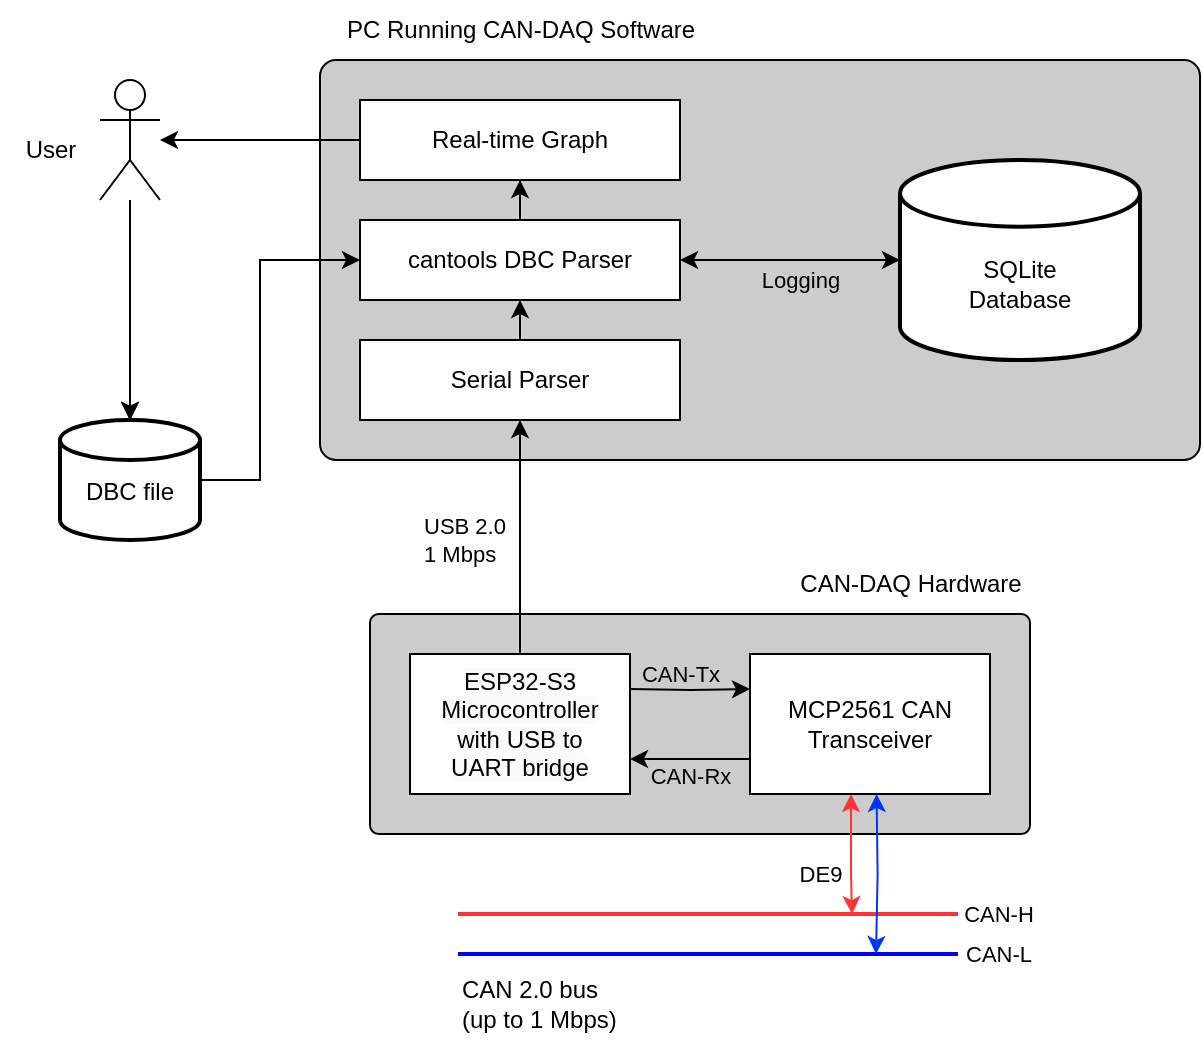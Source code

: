 <mxfile version="26.2.8">
  <diagram name="Page-1" id="0Vtb8lLMudQhmXc0Z6xO">
    <mxGraphModel dx="1044" dy="574" grid="1" gridSize="10" guides="1" tooltips="1" connect="1" arrows="1" fold="1" page="1" pageScale="1" pageWidth="827" pageHeight="1169" math="0" shadow="0">
      <root>
        <mxCell id="0" />
        <mxCell id="1" parent="0" />
        <mxCell id="tZUZp1OLZZN5CD4Irgr8-14" value="" style="rounded=1;whiteSpace=wrap;html=1;arcSize=4;fillColor=#CCCCCC;" parent="1" vertex="1">
          <mxGeometry x="270" y="330" width="440" height="200" as="geometry" />
        </mxCell>
        <mxCell id="tZUZp1OLZZN5CD4Irgr8-1" value="" style="rounded=1;whiteSpace=wrap;html=1;arcSize=4;fillColor=#CCCCCC;" parent="1" vertex="1">
          <mxGeometry x="295" y="607" width="330" height="110" as="geometry" />
        </mxCell>
        <mxCell id="tZUZp1OLZZN5CD4Irgr8-29" style="edgeStyle=orthogonalEdgeStyle;rounded=0;orthogonalLoop=1;jettySize=auto;html=1;exitX=0.25;exitY=1;exitDx=0;exitDy=0;startArrow=classic;startFill=1;strokeColor=#FF3333;" parent="1" edge="1">
          <mxGeometry relative="1" as="geometry">
            <mxPoint x="536" y="757" as="targetPoint" />
            <mxPoint x="535.5" y="697" as="sourcePoint" />
            <Array as="points">
              <mxPoint x="536" y="737" />
              <mxPoint x="536" y="737" />
            </Array>
          </mxGeometry>
        </mxCell>
        <mxCell id="tZUZp1OLZZN5CD4Irgr8-32" value="CAN-Tx" style="edgeStyle=orthogonalEdgeStyle;rounded=0;orthogonalLoop=1;jettySize=auto;html=1;exitX=1;exitY=0.25;exitDx=0;exitDy=0;entryX=0;entryY=0.25;entryDx=0;entryDy=0;labelBackgroundColor=none;" parent="1" target="tZUZp1OLZZN5CD4Irgr8-4" edge="1">
          <mxGeometry x="-0.179" y="8" relative="1" as="geometry">
            <mxPoint as="offset" />
            <mxPoint x="425" y="644.5" as="sourcePoint" />
          </mxGeometry>
        </mxCell>
        <mxCell id="tZUZp1OLZZN5CD4Irgr8-22" value="USB 2.0&lt;br&gt;1 Mbps" style="edgeStyle=orthogonalEdgeStyle;rounded=0;orthogonalLoop=1;jettySize=auto;html=1;exitX=0.5;exitY=0;exitDx=0;exitDy=0;align=left;" parent="1" source="IJEBvmcOO8WCtTdyc-s4-3" target="tZUZp1OLZZN5CD4Irgr8-16" edge="1">
          <mxGeometry x="-0.026" y="50" relative="1" as="geometry">
            <mxPoint as="offset" />
          </mxGeometry>
        </mxCell>
        <mxCell id="tZUZp1OLZZN5CD4Irgr8-33" value="CAN-Rx" style="edgeStyle=orthogonalEdgeStyle;rounded=0;orthogonalLoop=1;jettySize=auto;html=1;exitX=0;exitY=0.75;exitDx=0;exitDy=0;entryX=1;entryY=0.75;entryDx=0;entryDy=0;labelBackgroundColor=none;" parent="1" source="tZUZp1OLZZN5CD4Irgr8-4" edge="1">
          <mxGeometry y="8" relative="1" as="geometry">
            <mxPoint as="offset" />
            <mxPoint x="425" y="679.5" as="targetPoint" />
          </mxGeometry>
        </mxCell>
        <mxCell id="tZUZp1OLZZN5CD4Irgr8-4" value="MCP2561 CAN&lt;br&gt;Transceiver" style="rounded=0;whiteSpace=wrap;html=1;" parent="1" vertex="1">
          <mxGeometry x="485" y="627" width="120" height="70" as="geometry" />
        </mxCell>
        <mxCell id="tZUZp1OLZZN5CD4Irgr8-7" value="CAN-H" style="endArrow=none;html=1;rounded=0;strokeWidth=2;strokeColor=#FF3333;" parent="1" edge="1">
          <mxGeometry x="1" y="20" width="50" height="50" relative="1" as="geometry">
            <mxPoint x="339" y="757" as="sourcePoint" />
            <mxPoint x="589" y="757" as="targetPoint" />
            <mxPoint x="20" y="20" as="offset" />
          </mxGeometry>
        </mxCell>
        <mxCell id="tZUZp1OLZZN5CD4Irgr8-8" value="CAN-L" style="endArrow=none;html=1;rounded=0;strokeWidth=2;strokeColor=#0000FF;" parent="1" edge="1">
          <mxGeometry x="1" y="20" width="50" height="50" relative="1" as="geometry">
            <mxPoint x="339" y="777" as="sourcePoint" />
            <mxPoint x="589" y="777" as="targetPoint" />
            <mxPoint x="20" y="20" as="offset" />
          </mxGeometry>
        </mxCell>
        <mxCell id="tZUZp1OLZZN5CD4Irgr8-13" value="DE9" style="edgeStyle=orthogonalEdgeStyle;rounded=0;orthogonalLoop=1;jettySize=auto;html=1;exitX=0.25;exitY=1;exitDx=0;exitDy=0;startArrow=classic;startFill=1;strokeColor=#0033ff;" parent="1" edge="1">
          <mxGeometry x="0.026" y="-29" relative="1" as="geometry">
            <mxPoint x="548" y="777" as="targetPoint" />
            <mxPoint x="548.29" y="697" as="sourcePoint" />
            <mxPoint x="1" as="offset" />
          </mxGeometry>
        </mxCell>
        <mxCell id="tZUZp1OLZZN5CD4Irgr8-20" style="edgeStyle=orthogonalEdgeStyle;rounded=0;orthogonalLoop=1;jettySize=auto;html=1;" parent="1" source="tZUZp1OLZZN5CD4Irgr8-19" target="tZUZp1OLZZN5CD4Irgr8-17" edge="1">
          <mxGeometry relative="1" as="geometry">
            <Array as="points">
              <mxPoint x="240" y="540" />
              <mxPoint x="240" y="430" />
            </Array>
          </mxGeometry>
        </mxCell>
        <mxCell id="tZUZp1OLZZN5CD4Irgr8-19" value="DBC file" style="strokeWidth=2;html=1;shape=mxgraph.flowchart.database;whiteSpace=wrap;spacingTop=11;" parent="1" vertex="1">
          <mxGeometry x="140" y="510" width="70" height="60" as="geometry" />
        </mxCell>
        <mxCell id="tZUZp1OLZZN5CD4Irgr8-23" style="edgeStyle=orthogonalEdgeStyle;rounded=0;orthogonalLoop=1;jettySize=auto;html=1;exitX=0.5;exitY=0;exitDx=0;exitDy=0;entryX=0.5;entryY=1;entryDx=0;entryDy=0;" parent="1" source="tZUZp1OLZZN5CD4Irgr8-16" target="tZUZp1OLZZN5CD4Irgr8-17" edge="1">
          <mxGeometry relative="1" as="geometry" />
        </mxCell>
        <mxCell id="tZUZp1OLZZN5CD4Irgr8-16" value="Serial Parser" style="rounded=0;whiteSpace=wrap;html=1;" parent="1" vertex="1">
          <mxGeometry x="290" y="470" width="160" height="40" as="geometry" />
        </mxCell>
        <mxCell id="tZUZp1OLZZN5CD4Irgr8-25" style="edgeStyle=orthogonalEdgeStyle;rounded=0;orthogonalLoop=1;jettySize=auto;html=1;entryX=0.5;entryY=1;entryDx=0;entryDy=0;" parent="1" source="tZUZp1OLZZN5CD4Irgr8-17" target="tZUZp1OLZZN5CD4Irgr8-18" edge="1">
          <mxGeometry relative="1" as="geometry" />
        </mxCell>
        <mxCell id="tZUZp1OLZZN5CD4Irgr8-17" value="cantools DBC Parser" style="rounded=0;whiteSpace=wrap;html=1;" parent="1" vertex="1">
          <mxGeometry x="290" y="410" width="160" height="40" as="geometry" />
        </mxCell>
        <mxCell id="tZUZp1OLZZN5CD4Irgr8-28" style="edgeStyle=orthogonalEdgeStyle;rounded=0;orthogonalLoop=1;jettySize=auto;html=1;exitX=0;exitY=0.5;exitDx=0;exitDy=0;" parent="1" source="tZUZp1OLZZN5CD4Irgr8-18" target="tZUZp1OLZZN5CD4Irgr8-26" edge="1">
          <mxGeometry relative="1" as="geometry" />
        </mxCell>
        <mxCell id="tZUZp1OLZZN5CD4Irgr8-18" value="Real-time Graph" style="rounded=0;whiteSpace=wrap;html=1;" parent="1" vertex="1">
          <mxGeometry x="290" y="350" width="160" height="40" as="geometry" />
        </mxCell>
        <mxCell id="-DPr65xJuDxyK6fJzUAR-2" value="" style="edgeStyle=orthogonalEdgeStyle;rounded=0;orthogonalLoop=1;jettySize=auto;html=1;" parent="1" source="tZUZp1OLZZN5CD4Irgr8-26" target="tZUZp1OLZZN5CD4Irgr8-19" edge="1">
          <mxGeometry relative="1" as="geometry" />
        </mxCell>
        <mxCell id="-DPr65xJuDxyK6fJzUAR-3" value="" style="edgeStyle=orthogonalEdgeStyle;rounded=0;orthogonalLoop=1;jettySize=auto;html=1;" parent="1" source="tZUZp1OLZZN5CD4Irgr8-26" target="tZUZp1OLZZN5CD4Irgr8-19" edge="1">
          <mxGeometry relative="1" as="geometry" />
        </mxCell>
        <mxCell id="tZUZp1OLZZN5CD4Irgr8-26" value="" style="shape=umlActor;verticalLabelPosition=bottom;verticalAlign=top;html=1;outlineConnect=0;" parent="1" vertex="1">
          <mxGeometry x="160" y="340" width="30" height="60" as="geometry" />
        </mxCell>
        <mxCell id="tZUZp1OLZZN5CD4Irgr8-30" value="CAN-DAQ Hardware" style="text;html=1;align=center;verticalAlign=middle;resizable=0;points=[];autosize=1;strokeColor=none;fillColor=none;" parent="1" vertex="1">
          <mxGeometry x="500" y="577" width="130" height="30" as="geometry" />
        </mxCell>
        <mxCell id="tZUZp1OLZZN5CD4Irgr8-31" value="PC Running CAN-DAQ Software" style="text;html=1;align=center;verticalAlign=middle;resizable=0;points=[];autosize=1;strokeColor=none;fillColor=none;" parent="1" vertex="1">
          <mxGeometry x="270" y="300" width="200" height="30" as="geometry" />
        </mxCell>
        <mxCell id="tZUZp1OLZZN5CD4Irgr8-34" value="CAN 2.0 bus&lt;br&gt;(up to 1 Mbps)" style="text;html=1;align=left;verticalAlign=middle;resizable=0;points=[];autosize=1;strokeColor=none;fillColor=none;" parent="1" vertex="1">
          <mxGeometry x="339" y="782" width="100" height="40" as="geometry" />
        </mxCell>
        <mxCell id="IJEBvmcOO8WCtTdyc-s4-1" value="SQLite&lt;div&gt;Database&lt;/div&gt;" style="strokeWidth=2;html=1;shape=mxgraph.flowchart.database;whiteSpace=wrap;spacingTop=23;" parent="1" vertex="1">
          <mxGeometry x="560" y="380" width="120" height="100" as="geometry" />
        </mxCell>
        <mxCell id="IJEBvmcOO8WCtTdyc-s4-2" value="Logging" style="edgeStyle=orthogonalEdgeStyle;rounded=0;orthogonalLoop=1;jettySize=auto;html=1;exitX=1;exitY=0.5;exitDx=0;exitDy=0;entryX=0;entryY=0.5;entryDx=0;entryDy=0;entryPerimeter=0;labelBackgroundColor=none;startArrow=classic;startFill=1;" parent="1" source="tZUZp1OLZZN5CD4Irgr8-17" target="IJEBvmcOO8WCtTdyc-s4-1" edge="1">
          <mxGeometry x="0.091" y="-10" relative="1" as="geometry">
            <mxPoint as="offset" />
          </mxGeometry>
        </mxCell>
        <mxCell id="IJEBvmcOO8WCtTdyc-s4-3" value="&lt;span style=&quot;color: rgb(0, 0, 0); font-family: Helvetica; font-size: 12px; font-style: normal; font-variant-ligatures: normal; font-variant-caps: normal; font-weight: 400; letter-spacing: normal; orphans: 2; text-align: center; text-indent: 0px; text-transform: none; widows: 2; word-spacing: 0px; -webkit-text-stroke-width: 0px; white-space: normal; background-color: rgb(251, 251, 251); text-decoration-thickness: initial; text-decoration-style: initial; text-decoration-color: initial; display: inline !important; float: none;&quot;&gt;ESP32-S3&lt;/span&gt;&lt;br style=&quot;forced-color-adjust: none; color: rgb(0, 0, 0); font-family: Helvetica; font-size: 12px; font-style: normal; font-variant-ligatures: normal; font-variant-caps: normal; font-weight: 400; letter-spacing: normal; orphans: 2; text-align: center; text-indent: 0px; text-transform: none; widows: 2; word-spacing: 0px; -webkit-text-stroke-width: 0px; white-space: normal; background-color: rgb(251, 251, 251); text-decoration-thickness: initial; text-decoration-style: initial; text-decoration-color: initial;&quot;&gt;&lt;span style=&quot;color: rgb(0, 0, 0); font-family: Helvetica; font-size: 12px; font-style: normal; font-variant-ligatures: normal; font-variant-caps: normal; font-weight: 400; letter-spacing: normal; orphans: 2; text-align: center; text-indent: 0px; text-transform: none; widows: 2; word-spacing: 0px; -webkit-text-stroke-width: 0px; white-space: normal; background-color: rgb(251, 251, 251); text-decoration-thickness: initial; text-decoration-style: initial; text-decoration-color: initial; display: inline !important; float: none;&quot;&gt;Microcontroller&lt;/span&gt;&lt;div&gt;&lt;span style=&quot;color: rgb(0, 0, 0); font-family: Helvetica; font-size: 12px; font-style: normal; font-variant-ligatures: normal; font-variant-caps: normal; font-weight: 400; letter-spacing: normal; orphans: 2; text-align: center; text-indent: 0px; text-transform: none; widows: 2; word-spacing: 0px; -webkit-text-stroke-width: 0px; white-space: normal; background-color: rgb(251, 251, 251); text-decoration-thickness: initial; text-decoration-style: initial; text-decoration-color: initial; display: inline !important; float: none;&quot;&gt;with USB to&lt;br&gt;UART bridge&lt;/span&gt;&lt;/div&gt;" style="rounded=0;whiteSpace=wrap;html=1;" parent="1" vertex="1">
          <mxGeometry x="315" y="627" width="110" height="70" as="geometry" />
        </mxCell>
        <mxCell id="-DPr65xJuDxyK6fJzUAR-1" style="edgeStyle=orthogonalEdgeStyle;rounded=0;orthogonalLoop=1;jettySize=auto;html=1;entryX=0.5;entryY=0;entryDx=0;entryDy=0;entryPerimeter=0;" parent="1" source="tZUZp1OLZZN5CD4Irgr8-26" target="tZUZp1OLZZN5CD4Irgr8-19" edge="1">
          <mxGeometry relative="1" as="geometry" />
        </mxCell>
        <mxCell id="-DPr65xJuDxyK6fJzUAR-4" value="User" style="text;html=1;align=center;verticalAlign=middle;resizable=0;points=[];autosize=1;strokeColor=none;fillColor=none;" parent="1" vertex="1">
          <mxGeometry x="110" y="360" width="50" height="30" as="geometry" />
        </mxCell>
      </root>
    </mxGraphModel>
  </diagram>
</mxfile>
